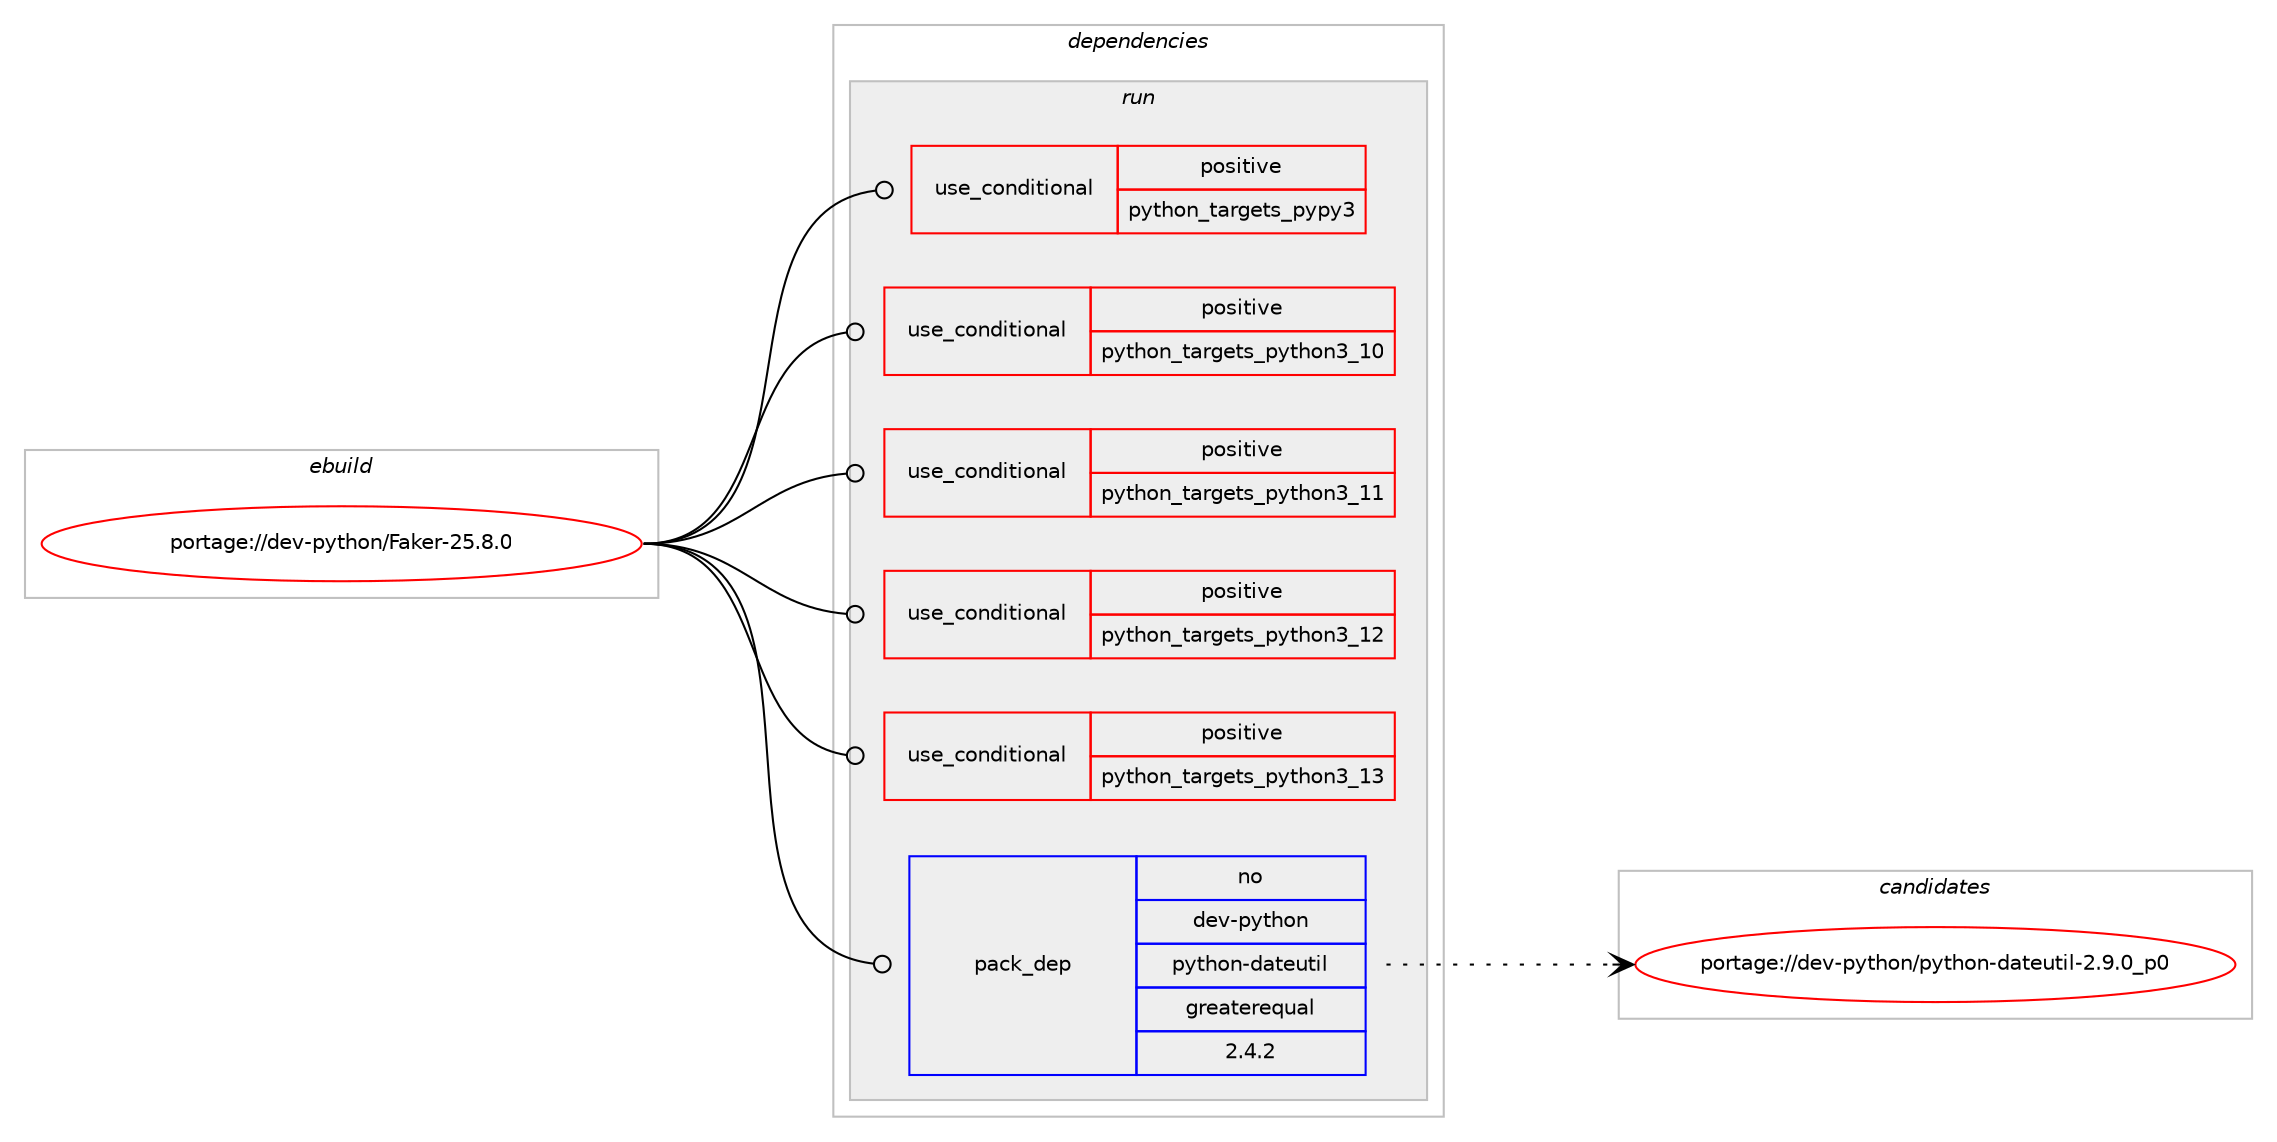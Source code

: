 digraph prolog {

# *************
# Graph options
# *************

newrank=true;
concentrate=true;
compound=true;
graph [rankdir=LR,fontname=Helvetica,fontsize=10,ranksep=1.5];#, ranksep=2.5, nodesep=0.2];
edge  [arrowhead=vee];
node  [fontname=Helvetica,fontsize=10];

# **********
# The ebuild
# **********

subgraph cluster_leftcol {
color=gray;
rank=same;
label=<<i>ebuild</i>>;
id [label="portage://dev-python/Faker-25.8.0", color=red, width=4, href="../dev-python/Faker-25.8.0.svg"];
}

# ****************
# The dependencies
# ****************

subgraph cluster_midcol {
color=gray;
label=<<i>dependencies</i>>;
subgraph cluster_compile {
fillcolor="#eeeeee";
style=filled;
label=<<i>compile</i>>;
}
subgraph cluster_compileandrun {
fillcolor="#eeeeee";
style=filled;
label=<<i>compile and run</i>>;
}
subgraph cluster_run {
fillcolor="#eeeeee";
style=filled;
label=<<i>run</i>>;
subgraph cond29587 {
dependency70615 [label=<<TABLE BORDER="0" CELLBORDER="1" CELLSPACING="0" CELLPADDING="4"><TR><TD ROWSPAN="3" CELLPADDING="10">use_conditional</TD></TR><TR><TD>positive</TD></TR><TR><TD>python_targets_pypy3</TD></TR></TABLE>>, shape=none, color=red];
# *** BEGIN UNKNOWN DEPENDENCY TYPE (TODO) ***
# dependency70615 -> package_dependency(portage://dev-python/Faker-25.8.0,run,no,dev-python,pypy3,none,[,,],any_same_slot,[])
# *** END UNKNOWN DEPENDENCY TYPE (TODO) ***

}
id:e -> dependency70615:w [weight=20,style="solid",arrowhead="odot"];
subgraph cond29588 {
dependency70616 [label=<<TABLE BORDER="0" CELLBORDER="1" CELLSPACING="0" CELLPADDING="4"><TR><TD ROWSPAN="3" CELLPADDING="10">use_conditional</TD></TR><TR><TD>positive</TD></TR><TR><TD>python_targets_python3_10</TD></TR></TABLE>>, shape=none, color=red];
# *** BEGIN UNKNOWN DEPENDENCY TYPE (TODO) ***
# dependency70616 -> package_dependency(portage://dev-python/Faker-25.8.0,run,no,dev-lang,python,none,[,,],[slot(3.10)],[])
# *** END UNKNOWN DEPENDENCY TYPE (TODO) ***

}
id:e -> dependency70616:w [weight=20,style="solid",arrowhead="odot"];
subgraph cond29589 {
dependency70617 [label=<<TABLE BORDER="0" CELLBORDER="1" CELLSPACING="0" CELLPADDING="4"><TR><TD ROWSPAN="3" CELLPADDING="10">use_conditional</TD></TR><TR><TD>positive</TD></TR><TR><TD>python_targets_python3_11</TD></TR></TABLE>>, shape=none, color=red];
# *** BEGIN UNKNOWN DEPENDENCY TYPE (TODO) ***
# dependency70617 -> package_dependency(portage://dev-python/Faker-25.8.0,run,no,dev-lang,python,none,[,,],[slot(3.11)],[])
# *** END UNKNOWN DEPENDENCY TYPE (TODO) ***

}
id:e -> dependency70617:w [weight=20,style="solid",arrowhead="odot"];
subgraph cond29590 {
dependency70618 [label=<<TABLE BORDER="0" CELLBORDER="1" CELLSPACING="0" CELLPADDING="4"><TR><TD ROWSPAN="3" CELLPADDING="10">use_conditional</TD></TR><TR><TD>positive</TD></TR><TR><TD>python_targets_python3_12</TD></TR></TABLE>>, shape=none, color=red];
# *** BEGIN UNKNOWN DEPENDENCY TYPE (TODO) ***
# dependency70618 -> package_dependency(portage://dev-python/Faker-25.8.0,run,no,dev-lang,python,none,[,,],[slot(3.12)],[])
# *** END UNKNOWN DEPENDENCY TYPE (TODO) ***

}
id:e -> dependency70618:w [weight=20,style="solid",arrowhead="odot"];
subgraph cond29591 {
dependency70619 [label=<<TABLE BORDER="0" CELLBORDER="1" CELLSPACING="0" CELLPADDING="4"><TR><TD ROWSPAN="3" CELLPADDING="10">use_conditional</TD></TR><TR><TD>positive</TD></TR><TR><TD>python_targets_python3_13</TD></TR></TABLE>>, shape=none, color=red];
# *** BEGIN UNKNOWN DEPENDENCY TYPE (TODO) ***
# dependency70619 -> package_dependency(portage://dev-python/Faker-25.8.0,run,no,dev-lang,python,none,[,,],[slot(3.13)],[])
# *** END UNKNOWN DEPENDENCY TYPE (TODO) ***

}
id:e -> dependency70619:w [weight=20,style="solid",arrowhead="odot"];
subgraph pack39820 {
dependency70620 [label=<<TABLE BORDER="0" CELLBORDER="1" CELLSPACING="0" CELLPADDING="4" WIDTH="220"><TR><TD ROWSPAN="6" CELLPADDING="30">pack_dep</TD></TR><TR><TD WIDTH="110">no</TD></TR><TR><TD>dev-python</TD></TR><TR><TD>python-dateutil</TD></TR><TR><TD>greaterequal</TD></TR><TR><TD>2.4.2</TD></TR></TABLE>>, shape=none, color=blue];
}
id:e -> dependency70620:w [weight=20,style="solid",arrowhead="odot"];
# *** BEGIN UNKNOWN DEPENDENCY TYPE (TODO) ***
# id -> package_dependency(portage://dev-python/Faker-25.8.0,run,weak,dev-ruby,faker,none,[,,],[],[])
# *** END UNKNOWN DEPENDENCY TYPE (TODO) ***

}
}

# **************
# The candidates
# **************

subgraph cluster_choices {
rank=same;
color=gray;
label=<<i>candidates</i>>;

subgraph choice39820 {
color=black;
nodesep=1;
choice100101118451121211161041111104711212111610411111045100971161011171161051084550465746489511248 [label="portage://dev-python/python-dateutil-2.9.0_p0", color=red, width=4,href="../dev-python/python-dateutil-2.9.0_p0.svg"];
dependency70620:e -> choice100101118451121211161041111104711212111610411111045100971161011171161051084550465746489511248:w [style=dotted,weight="100"];
}
}

}

